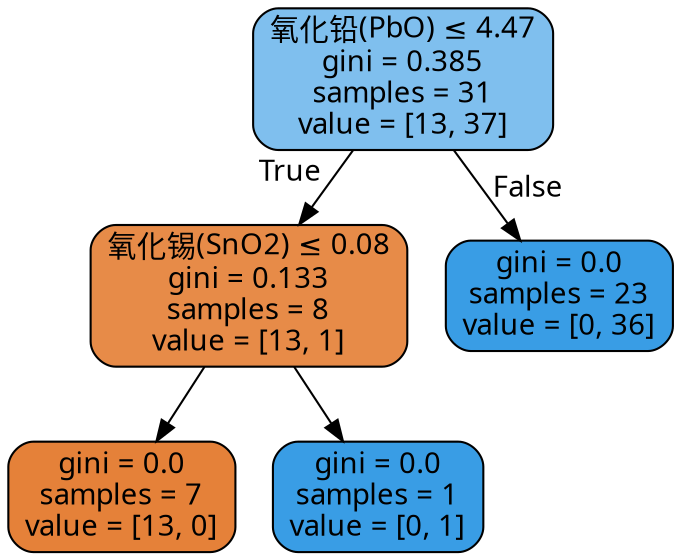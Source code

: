 digraph Tree {
node [shape=box, style="filled, rounded", color="black", fontname="DengXian"] ;
edge [fontname="DengXian"] ;
0 [label=<氧化铅(PbO) &le; 4.47<br/>gini = 0.385<br/>samples = 31<br/>value = [13, 37]>, fillcolor="#7fbfee"] ;
1 [label=<氧化锡(SnO2) &le; 0.08<br/>gini = 0.133<br/>samples = 8<br/>value = [13, 1]>, fillcolor="#e78b48"] ;
0 -> 1 [labeldistance=2.5, labelangle=45, headlabel="True"] ;
2 [label=<gini = 0.0<br/>samples = 7<br/>value = [13, 0]>, fillcolor="#e58139"] ;
1 -> 2 ;
3 [label=<gini = 0.0<br/>samples = 1<br/>value = [0, 1]>, fillcolor="#399de5"] ;
1 -> 3 ;
4 [label=<gini = 0.0<br/>samples = 23<br/>value = [0, 36]>, fillcolor="#399de5"] ;
0 -> 4 [labeldistance=2.5, labelangle=-45, headlabel="False"] ;
}